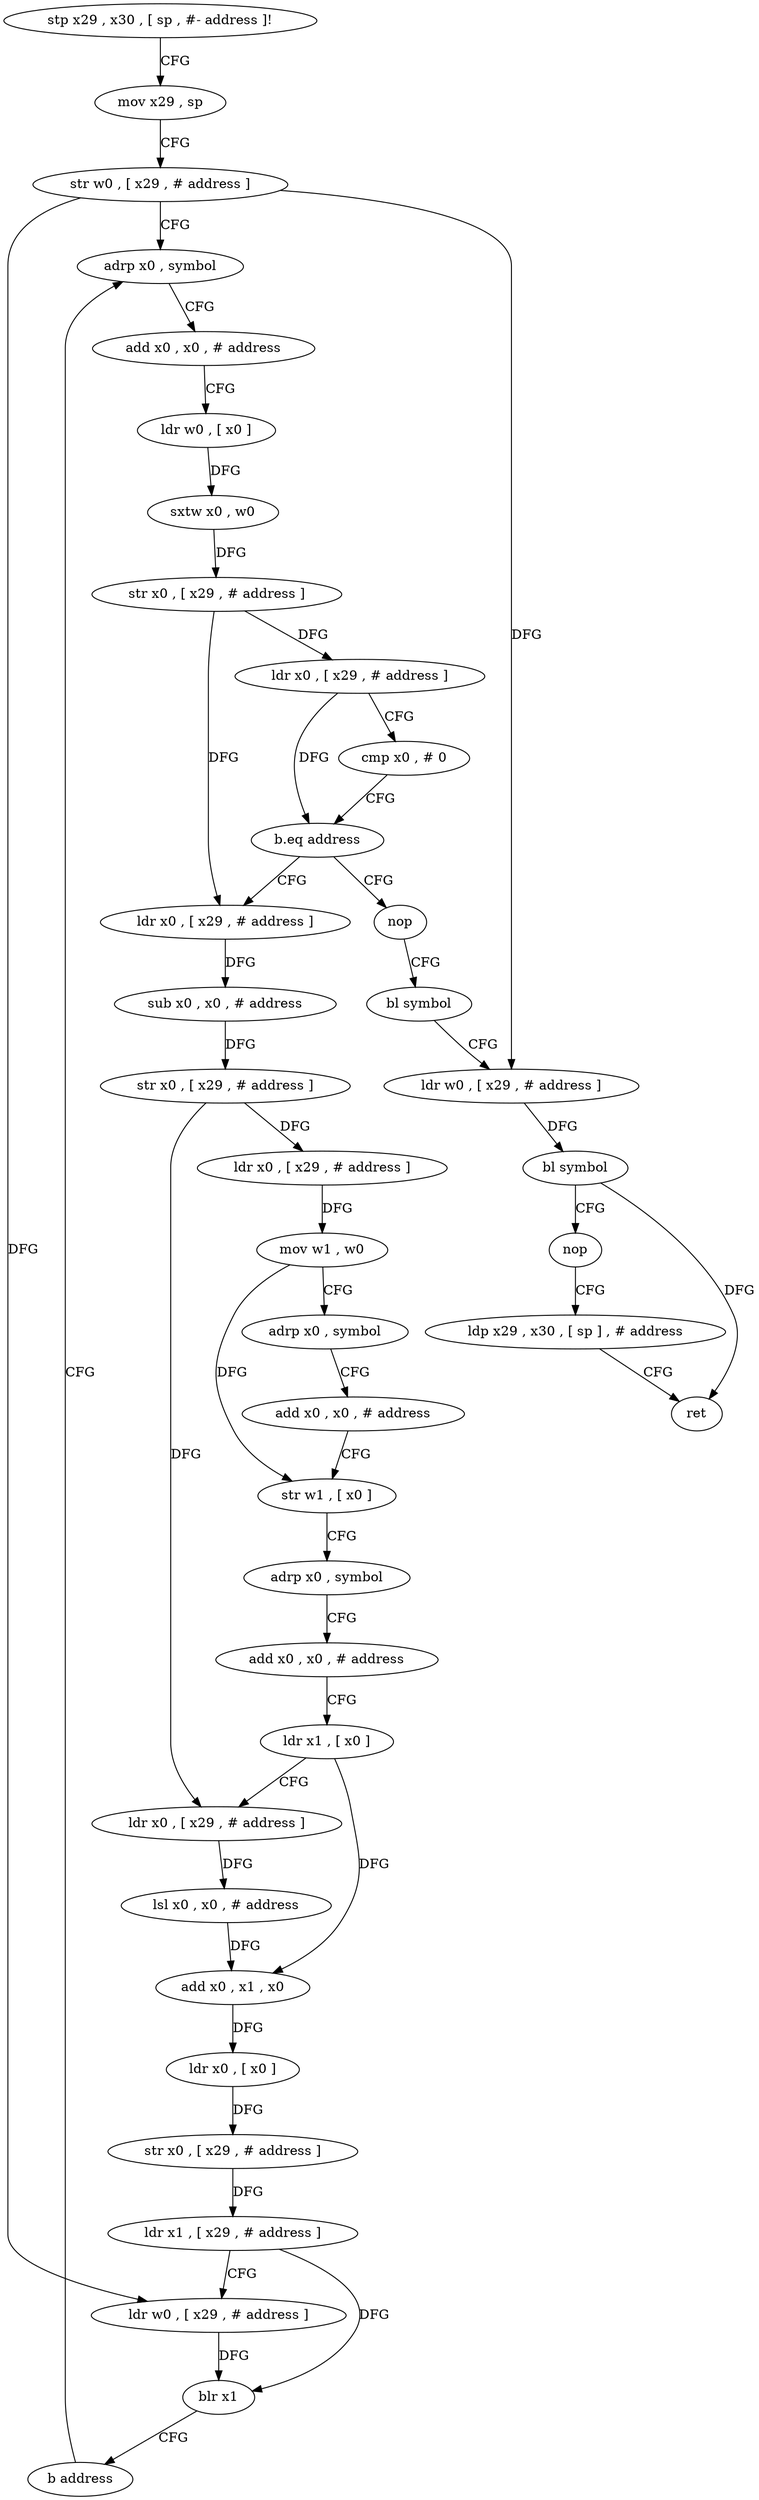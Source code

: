 digraph "func" {
"209628" [label = "stp x29 , x30 , [ sp , #- address ]!" ]
"209632" [label = "mov x29 , sp" ]
"209636" [label = "str w0 , [ x29 , # address ]" ]
"209640" [label = "adrp x0 , symbol" ]
"209752" [label = "nop" ]
"209756" [label = "bl symbol" ]
"209760" [label = "ldr w0 , [ x29 , # address ]" ]
"209764" [label = "bl symbol" ]
"209768" [label = "nop" ]
"209772" [label = "ldp x29 , x30 , [ sp ] , # address" ]
"209776" [label = "ret" ]
"209672" [label = "ldr x0 , [ x29 , # address ]" ]
"209676" [label = "sub x0 , x0 , # address" ]
"209680" [label = "str x0 , [ x29 , # address ]" ]
"209684" [label = "ldr x0 , [ x29 , # address ]" ]
"209688" [label = "mov w1 , w0" ]
"209692" [label = "adrp x0 , symbol" ]
"209696" [label = "add x0 , x0 , # address" ]
"209700" [label = "str w1 , [ x0 ]" ]
"209704" [label = "adrp x0 , symbol" ]
"209708" [label = "add x0 , x0 , # address" ]
"209712" [label = "ldr x1 , [ x0 ]" ]
"209716" [label = "ldr x0 , [ x29 , # address ]" ]
"209720" [label = "lsl x0 , x0 , # address" ]
"209724" [label = "add x0 , x1 , x0" ]
"209728" [label = "ldr x0 , [ x0 ]" ]
"209732" [label = "str x0 , [ x29 , # address ]" ]
"209736" [label = "ldr x1 , [ x29 , # address ]" ]
"209740" [label = "ldr w0 , [ x29 , # address ]" ]
"209744" [label = "blr x1" ]
"209748" [label = "b address" ]
"209644" [label = "add x0 , x0 , # address" ]
"209648" [label = "ldr w0 , [ x0 ]" ]
"209652" [label = "sxtw x0 , w0" ]
"209656" [label = "str x0 , [ x29 , # address ]" ]
"209660" [label = "ldr x0 , [ x29 , # address ]" ]
"209664" [label = "cmp x0 , # 0" ]
"209668" [label = "b.eq address" ]
"209628" -> "209632" [ label = "CFG" ]
"209632" -> "209636" [ label = "CFG" ]
"209636" -> "209640" [ label = "CFG" ]
"209636" -> "209760" [ label = "DFG" ]
"209636" -> "209740" [ label = "DFG" ]
"209640" -> "209644" [ label = "CFG" ]
"209752" -> "209756" [ label = "CFG" ]
"209756" -> "209760" [ label = "CFG" ]
"209760" -> "209764" [ label = "DFG" ]
"209764" -> "209768" [ label = "CFG" ]
"209764" -> "209776" [ label = "DFG" ]
"209768" -> "209772" [ label = "CFG" ]
"209772" -> "209776" [ label = "CFG" ]
"209672" -> "209676" [ label = "DFG" ]
"209676" -> "209680" [ label = "DFG" ]
"209680" -> "209684" [ label = "DFG" ]
"209680" -> "209716" [ label = "DFG" ]
"209684" -> "209688" [ label = "DFG" ]
"209688" -> "209692" [ label = "CFG" ]
"209688" -> "209700" [ label = "DFG" ]
"209692" -> "209696" [ label = "CFG" ]
"209696" -> "209700" [ label = "CFG" ]
"209700" -> "209704" [ label = "CFG" ]
"209704" -> "209708" [ label = "CFG" ]
"209708" -> "209712" [ label = "CFG" ]
"209712" -> "209716" [ label = "CFG" ]
"209712" -> "209724" [ label = "DFG" ]
"209716" -> "209720" [ label = "DFG" ]
"209720" -> "209724" [ label = "DFG" ]
"209724" -> "209728" [ label = "DFG" ]
"209728" -> "209732" [ label = "DFG" ]
"209732" -> "209736" [ label = "DFG" ]
"209736" -> "209740" [ label = "CFG" ]
"209736" -> "209744" [ label = "DFG" ]
"209740" -> "209744" [ label = "DFG" ]
"209744" -> "209748" [ label = "CFG" ]
"209748" -> "209640" [ label = "CFG" ]
"209644" -> "209648" [ label = "CFG" ]
"209648" -> "209652" [ label = "DFG" ]
"209652" -> "209656" [ label = "DFG" ]
"209656" -> "209660" [ label = "DFG" ]
"209656" -> "209672" [ label = "DFG" ]
"209660" -> "209664" [ label = "CFG" ]
"209660" -> "209668" [ label = "DFG" ]
"209664" -> "209668" [ label = "CFG" ]
"209668" -> "209752" [ label = "CFG" ]
"209668" -> "209672" [ label = "CFG" ]
}
